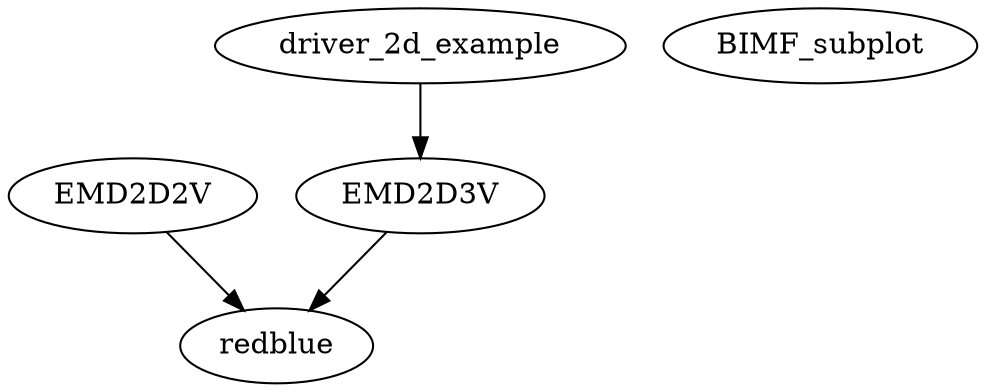 /* Created by mdot for Matlab */
digraph m2html {
  EMD2D2V -> redblue;
  EMD2D3V -> redblue;
  driver_2d_example -> EMD2D3V;

  BIMF_subplot [URL="BIMF_subplot.html"];
  EMD2D2V [URL="EMD2D2V.html"];
  EMD2D3V [URL="EMD2D3V.html"];
  driver_2d_example [URL="driver_2d_example.html"];
  redblue [URL="redblue.html"];
}